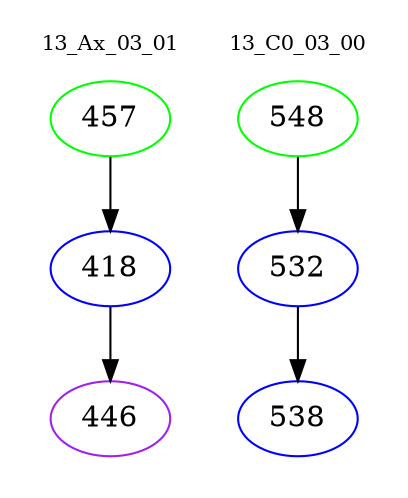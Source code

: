 digraph{
subgraph cluster_0 {
color = white
label = "13_Ax_03_01";
fontsize=10;
T0_457 [label="457", color="green"]
T0_457 -> T0_418 [color="black"]
T0_418 [label="418", color="blue"]
T0_418 -> T0_446 [color="black"]
T0_446 [label="446", color="purple"]
}
subgraph cluster_1 {
color = white
label = "13_C0_03_00";
fontsize=10;
T1_548 [label="548", color="green"]
T1_548 -> T1_532 [color="black"]
T1_532 [label="532", color="blue"]
T1_532 -> T1_538 [color="black"]
T1_538 [label="538", color="blue"]
}
}
